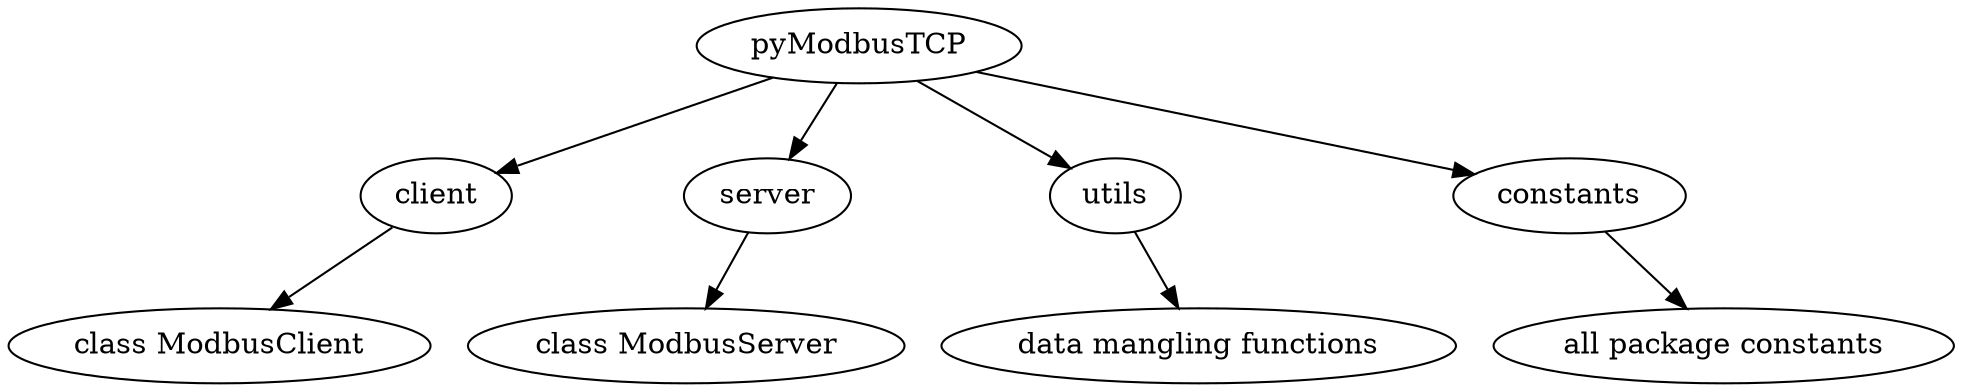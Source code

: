 /* 
generate pyModbusTCP map as PNG
(need sudo apt-get install graphviz)

command:
dot -Tpng map.dot > map.png
*/

digraph pyModbusTCP_map {
    "pyModbusTCP" -> "client";
    "pyModbusTCP" -> "server";
    "pyModbusTCP" -> "utils";
    "pyModbusTCP" -> "constants";
    "client"      -> "class ModbusClient";
    "server"      -> "class ModbusServer";
    "utils"       -> "data mangling functions";
    "constants"   -> "all package constants";
}
